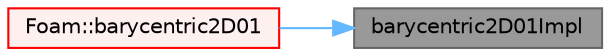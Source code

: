 digraph "barycentric2D01Impl"
{
 // LATEX_PDF_SIZE
  bgcolor="transparent";
  edge [fontname=Helvetica,fontsize=10,labelfontname=Helvetica,labelfontsize=10];
  node [fontname=Helvetica,fontsize=10,shape=box,height=0.2,width=0.4];
  rankdir="RL";
  Node1 [id="Node000001",label="barycentric2D01Impl",height=0.2,width=0.4,color="gray40", fillcolor="grey60", style="filled", fontcolor="black",tooltip=" "];
  Node1 -> Node2 [id="edge1_Node000001_Node000002",dir="back",color="steelblue1",style="solid",tooltip=" "];
  Node2 [id="Node000002",label="Foam::barycentric2D01",height=0.2,width=0.4,color="red", fillcolor="#FFF0F0", style="filled",URL="$namespaceFoam.html#a1c2ae4824b9725cd12d41a56beeea94f",tooltip=" "];
}
